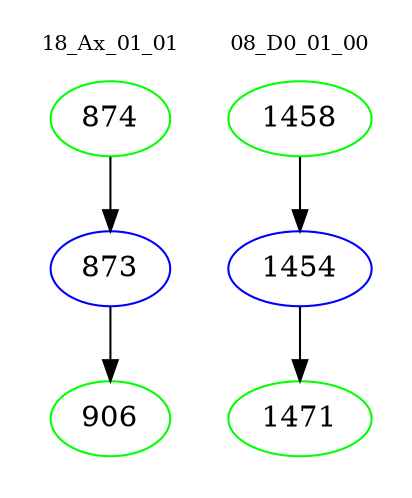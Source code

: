 digraph{
subgraph cluster_0 {
color = white
label = "18_Ax_01_01";
fontsize=10;
T0_874 [label="874", color="green"]
T0_874 -> T0_873 [color="black"]
T0_873 [label="873", color="blue"]
T0_873 -> T0_906 [color="black"]
T0_906 [label="906", color="green"]
}
subgraph cluster_1 {
color = white
label = "08_D0_01_00";
fontsize=10;
T1_1458 [label="1458", color="green"]
T1_1458 -> T1_1454 [color="black"]
T1_1454 [label="1454", color="blue"]
T1_1454 -> T1_1471 [color="black"]
T1_1471 [label="1471", color="green"]
}
}
